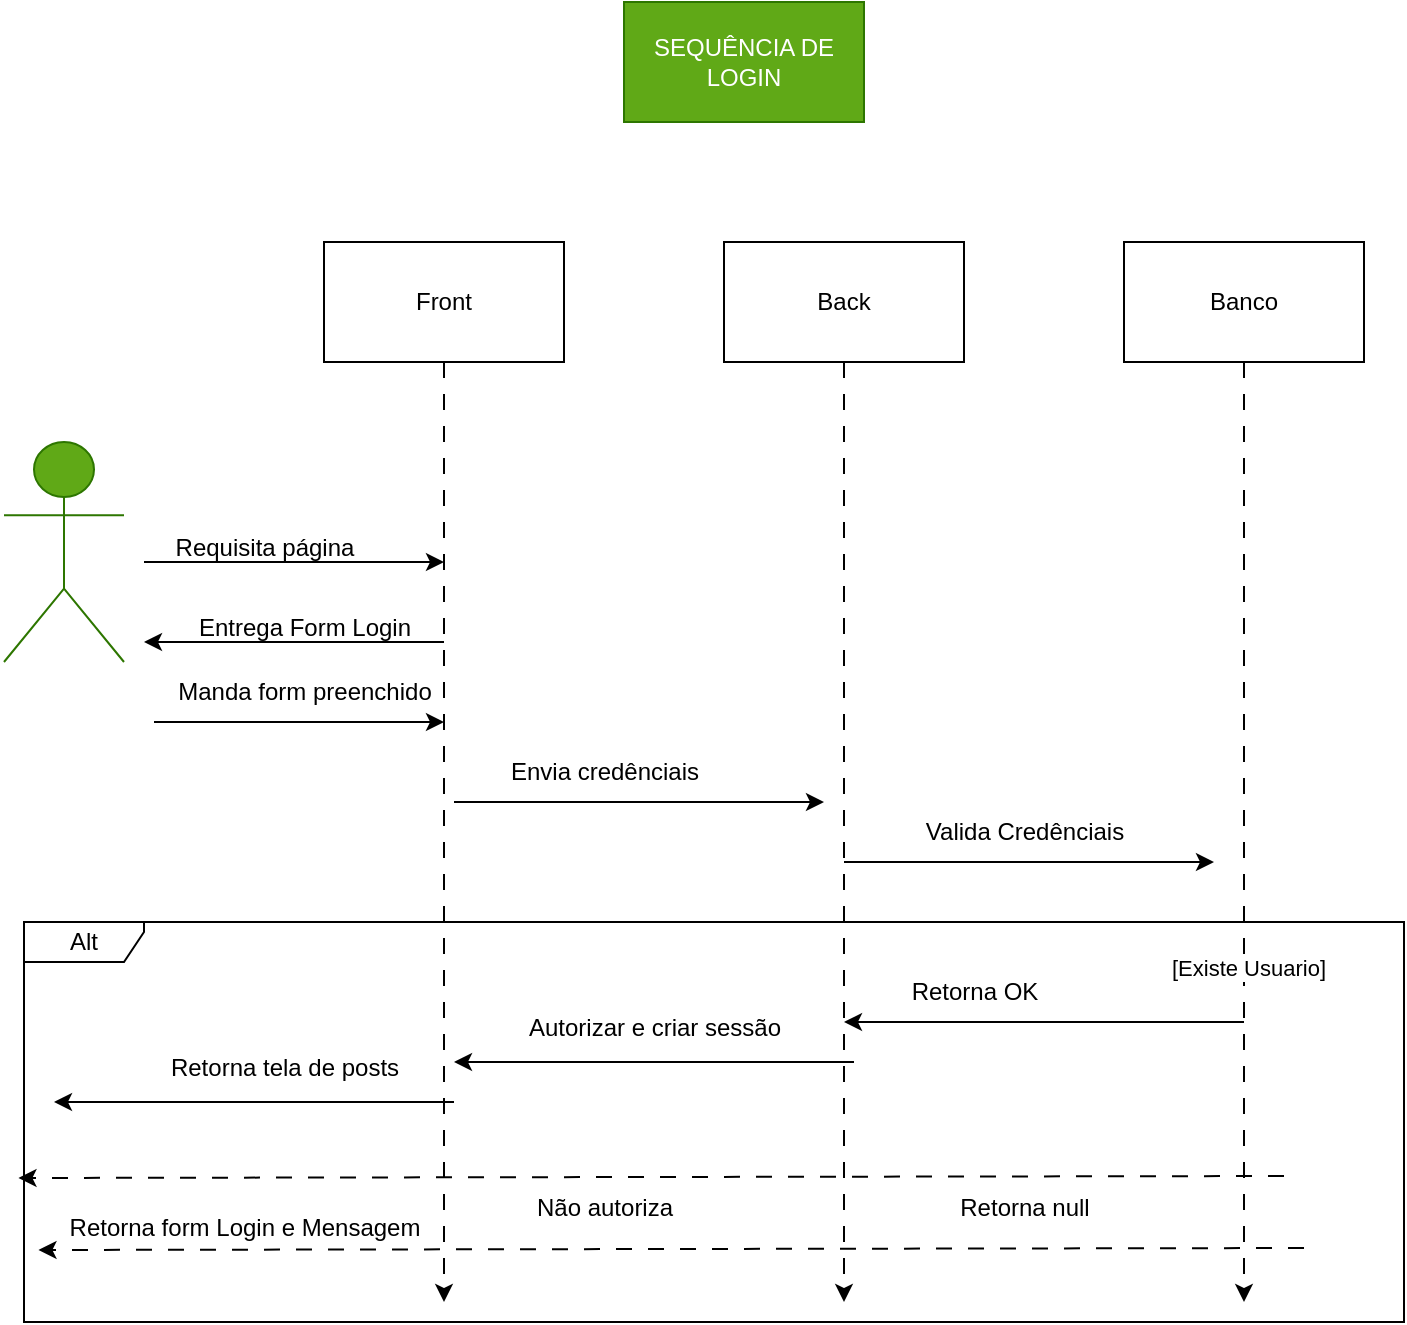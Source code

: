<mxfile version="21.8.2" type="device">
  <diagram name="Página-1" id="pJLuoMO0Q_-Yad9hbXGi">
    <mxGraphModel dx="1418" dy="828" grid="1" gridSize="10" guides="1" tooltips="1" connect="1" arrows="1" fold="1" page="1" pageScale="1" pageWidth="827" pageHeight="1169" math="0" shadow="0">
      <root>
        <mxCell id="0" />
        <mxCell id="1" parent="0" />
        <mxCell id="G98NZdRWw-0VAVInHorX-1" value="Actor - User" style="shape=umlActor;verticalLabelPosition=bottom;verticalAlign=top;html=1;outlineConnect=0;fillColor=#60a917;strokeColor=#2D7600;fontColor=#ffffff;" parent="1" vertex="1">
          <mxGeometry x="30" y="230" width="60" height="110" as="geometry" />
        </mxCell>
        <mxCell id="G98NZdRWw-0VAVInHorX-2" value="SEQUÊNCIA DE LOGIN" style="rounded=0;whiteSpace=wrap;html=1;fillColor=#60a917;fontColor=#ffffff;strokeColor=#2D7600;" parent="1" vertex="1">
          <mxGeometry x="340" y="10" width="120" height="60" as="geometry" />
        </mxCell>
        <mxCell id="G98NZdRWw-0VAVInHorX-8" style="edgeStyle=orthogonalEdgeStyle;rounded=0;orthogonalLoop=1;jettySize=auto;html=1;dashed=1;dashPattern=8 8;" parent="1" source="G98NZdRWw-0VAVInHorX-3" edge="1">
          <mxGeometry relative="1" as="geometry">
            <mxPoint x="250" y="660" as="targetPoint" />
          </mxGeometry>
        </mxCell>
        <mxCell id="G98NZdRWw-0VAVInHorX-3" value="Front" style="rounded=0;whiteSpace=wrap;html=1;" parent="1" vertex="1">
          <mxGeometry x="190" y="130" width="120" height="60" as="geometry" />
        </mxCell>
        <mxCell id="G98NZdRWw-0VAVInHorX-9" style="edgeStyle=orthogonalEdgeStyle;rounded=0;orthogonalLoop=1;jettySize=auto;html=1;dashed=1;dashPattern=8 8;" parent="1" source="G98NZdRWw-0VAVInHorX-4" edge="1">
          <mxGeometry relative="1" as="geometry">
            <mxPoint x="450" y="660" as="targetPoint" />
          </mxGeometry>
        </mxCell>
        <mxCell id="G98NZdRWw-0VAVInHorX-4" value="Back" style="rounded=0;whiteSpace=wrap;html=1;" parent="1" vertex="1">
          <mxGeometry x="390" y="130" width="120" height="60" as="geometry" />
        </mxCell>
        <mxCell id="G98NZdRWw-0VAVInHorX-10" style="edgeStyle=orthogonalEdgeStyle;rounded=0;orthogonalLoop=1;jettySize=auto;html=1;dashed=1;dashPattern=8 8;" parent="1" source="G98NZdRWw-0VAVInHorX-5" edge="1">
          <mxGeometry relative="1" as="geometry">
            <mxPoint x="650" y="660" as="targetPoint" />
          </mxGeometry>
        </mxCell>
        <mxCell id="G98NZdRWw-0VAVInHorX-25" value="[Existe Usuario]" style="edgeLabel;html=1;align=center;verticalAlign=middle;resizable=0;points=[];" parent="G98NZdRWw-0VAVInHorX-10" vertex="1" connectable="0">
          <mxGeometry x="0.291" y="1" relative="1" as="geometry">
            <mxPoint as="offset" />
          </mxGeometry>
        </mxCell>
        <mxCell id="G98NZdRWw-0VAVInHorX-5" value="Banco" style="rounded=0;whiteSpace=wrap;html=1;" parent="1" vertex="1">
          <mxGeometry x="590" y="130" width="120" height="60" as="geometry" />
        </mxCell>
        <mxCell id="G98NZdRWw-0VAVInHorX-12" value="" style="edgeStyle=none;orthogonalLoop=1;jettySize=auto;html=1;rounded=0;" parent="1" edge="1">
          <mxGeometry width="100" relative="1" as="geometry">
            <mxPoint x="100" y="290" as="sourcePoint" />
            <mxPoint x="250" y="290" as="targetPoint" />
            <Array as="points" />
          </mxGeometry>
        </mxCell>
        <mxCell id="G98NZdRWw-0VAVInHorX-13" value="Requisita página" style="text;html=1;align=center;verticalAlign=middle;resizable=0;points=[];autosize=1;strokeColor=none;fillColor=none;" parent="1" vertex="1">
          <mxGeometry x="105" y="268" width="110" height="30" as="geometry" />
        </mxCell>
        <mxCell id="G98NZdRWw-0VAVInHorX-14" value="" style="edgeStyle=none;orthogonalLoop=1;jettySize=auto;html=1;rounded=0;" parent="1" edge="1">
          <mxGeometry width="100" relative="1" as="geometry">
            <mxPoint x="250" y="330" as="sourcePoint" />
            <mxPoint x="100" y="330" as="targetPoint" />
            <Array as="points">
              <mxPoint x="200" y="330" />
            </Array>
          </mxGeometry>
        </mxCell>
        <mxCell id="G98NZdRWw-0VAVInHorX-15" value="Entrega Form Login" style="text;html=1;align=center;verticalAlign=middle;resizable=0;points=[];autosize=1;strokeColor=none;fillColor=none;" parent="1" vertex="1">
          <mxGeometry x="115" y="308" width="130" height="30" as="geometry" />
        </mxCell>
        <mxCell id="G98NZdRWw-0VAVInHorX-16" value="" style="edgeStyle=none;orthogonalLoop=1;jettySize=auto;html=1;rounded=0;" parent="1" edge="1">
          <mxGeometry width="100" relative="1" as="geometry">
            <mxPoint x="105" y="370" as="sourcePoint" />
            <mxPoint x="250" y="370" as="targetPoint" />
            <Array as="points">
              <mxPoint x="185" y="370" />
            </Array>
          </mxGeometry>
        </mxCell>
        <mxCell id="G98NZdRWw-0VAVInHorX-17" value="Manda form preenchido" style="text;html=1;align=center;verticalAlign=middle;resizable=0;points=[];autosize=1;strokeColor=none;fillColor=none;" parent="1" vertex="1">
          <mxGeometry x="105" y="340" width="150" height="30" as="geometry" />
        </mxCell>
        <mxCell id="G98NZdRWw-0VAVInHorX-18" value="" style="edgeStyle=none;orthogonalLoop=1;jettySize=auto;html=1;rounded=0;" parent="1" edge="1">
          <mxGeometry width="100" relative="1" as="geometry">
            <mxPoint x="255" y="410" as="sourcePoint" />
            <mxPoint x="440" y="410" as="targetPoint" />
            <Array as="points" />
          </mxGeometry>
        </mxCell>
        <mxCell id="G98NZdRWw-0VAVInHorX-19" value="Envia credênciais" style="text;html=1;align=center;verticalAlign=middle;resizable=0;points=[];autosize=1;strokeColor=none;fillColor=none;" parent="1" vertex="1">
          <mxGeometry x="270" y="380" width="120" height="30" as="geometry" />
        </mxCell>
        <mxCell id="G98NZdRWw-0VAVInHorX-20" value="" style="edgeStyle=none;orthogonalLoop=1;jettySize=auto;html=1;rounded=0;" parent="1" edge="1">
          <mxGeometry width="100" relative="1" as="geometry">
            <mxPoint x="450" y="440" as="sourcePoint" />
            <mxPoint x="635" y="440" as="targetPoint" />
            <Array as="points" />
          </mxGeometry>
        </mxCell>
        <mxCell id="G98NZdRWw-0VAVInHorX-21" value="Valida Credênciais" style="text;html=1;align=center;verticalAlign=middle;resizable=0;points=[];autosize=1;strokeColor=none;fillColor=none;" parent="1" vertex="1">
          <mxGeometry x="480" y="410" width="120" height="30" as="geometry" />
        </mxCell>
        <mxCell id="G98NZdRWw-0VAVInHorX-22" value="Alt" style="shape=umlFrame;whiteSpace=wrap;html=1;pointerEvents=0;width=60;height=20;" parent="1" vertex="1">
          <mxGeometry x="40" y="470" width="690" height="200" as="geometry" />
        </mxCell>
        <mxCell id="G98NZdRWw-0VAVInHorX-24" value="" style="edgeStyle=none;orthogonalLoop=1;jettySize=auto;html=1;rounded=0;entryX=-0.004;entryY=0.505;entryDx=0;entryDy=0;entryPerimeter=0;dashed=1;dashPattern=8 8;" parent="1" edge="1">
          <mxGeometry width="100" relative="1" as="geometry">
            <mxPoint x="670" y="597" as="sourcePoint" />
            <mxPoint x="37.24" y="598" as="targetPoint" />
            <Array as="points" />
          </mxGeometry>
        </mxCell>
        <mxCell id="G98NZdRWw-0VAVInHorX-26" value="" style="edgeStyle=none;orthogonalLoop=1;jettySize=auto;html=1;rounded=0;" parent="1" edge="1">
          <mxGeometry width="100" relative="1" as="geometry">
            <mxPoint x="650" y="520" as="sourcePoint" />
            <mxPoint x="450" y="520" as="targetPoint" />
            <Array as="points" />
          </mxGeometry>
        </mxCell>
        <mxCell id="G98NZdRWw-0VAVInHorX-27" value="Retorna OK" style="text;html=1;align=center;verticalAlign=middle;resizable=0;points=[];autosize=1;strokeColor=none;fillColor=none;" parent="1" vertex="1">
          <mxGeometry x="470" y="490" width="90" height="30" as="geometry" />
        </mxCell>
        <mxCell id="G98NZdRWw-0VAVInHorX-28" value="" style="edgeStyle=none;orthogonalLoop=1;jettySize=auto;html=1;rounded=0;" parent="1" edge="1">
          <mxGeometry width="100" relative="1" as="geometry">
            <mxPoint x="455" y="540" as="sourcePoint" />
            <mxPoint x="255" y="540" as="targetPoint" />
            <Array as="points" />
          </mxGeometry>
        </mxCell>
        <mxCell id="G98NZdRWw-0VAVInHorX-29" value="Autorizar e criar sessão" style="text;html=1;align=center;verticalAlign=middle;resizable=0;points=[];autosize=1;strokeColor=none;fillColor=none;" parent="1" vertex="1">
          <mxGeometry x="280" y="508" width="150" height="30" as="geometry" />
        </mxCell>
        <mxCell id="G98NZdRWw-0VAVInHorX-30" value="" style="edgeStyle=none;orthogonalLoop=1;jettySize=auto;html=1;rounded=0;" parent="1" edge="1">
          <mxGeometry width="100" relative="1" as="geometry">
            <mxPoint x="255" y="560" as="sourcePoint" />
            <mxPoint x="55" y="560" as="targetPoint" />
            <Array as="points" />
          </mxGeometry>
        </mxCell>
        <mxCell id="G98NZdRWw-0VAVInHorX-31" value="Retorna tela de posts" style="text;html=1;align=center;verticalAlign=middle;resizable=0;points=[];autosize=1;strokeColor=none;fillColor=none;" parent="1" vertex="1">
          <mxGeometry x="100" y="528" width="140" height="30" as="geometry" />
        </mxCell>
        <mxCell id="G98NZdRWw-0VAVInHorX-33" value="" style="edgeStyle=none;orthogonalLoop=1;jettySize=auto;html=1;rounded=0;entryX=-0.004;entryY=0.505;entryDx=0;entryDy=0;entryPerimeter=0;dashed=1;dashPattern=8 8;" parent="1" edge="1">
          <mxGeometry width="100" relative="1" as="geometry">
            <mxPoint x="680" y="633" as="sourcePoint" />
            <mxPoint x="47.24" y="634" as="targetPoint" />
            <Array as="points" />
          </mxGeometry>
        </mxCell>
        <mxCell id="G98NZdRWw-0VAVInHorX-34" value="Retorna null" style="text;html=1;align=center;verticalAlign=middle;resizable=0;points=[];autosize=1;strokeColor=none;fillColor=none;" parent="1" vertex="1">
          <mxGeometry x="495" y="598" width="90" height="30" as="geometry" />
        </mxCell>
        <mxCell id="G98NZdRWw-0VAVInHorX-35" value="Não autoriza" style="text;html=1;align=center;verticalAlign=middle;resizable=0;points=[];autosize=1;strokeColor=none;fillColor=none;" parent="1" vertex="1">
          <mxGeometry x="285" y="598" width="90" height="30" as="geometry" />
        </mxCell>
        <mxCell id="G98NZdRWw-0VAVInHorX-36" value="Retorna form Login e Mensagem" style="text;html=1;align=center;verticalAlign=middle;resizable=0;points=[];autosize=1;strokeColor=none;fillColor=none;" parent="1" vertex="1">
          <mxGeometry x="50" y="608" width="200" height="30" as="geometry" />
        </mxCell>
      </root>
    </mxGraphModel>
  </diagram>
</mxfile>
